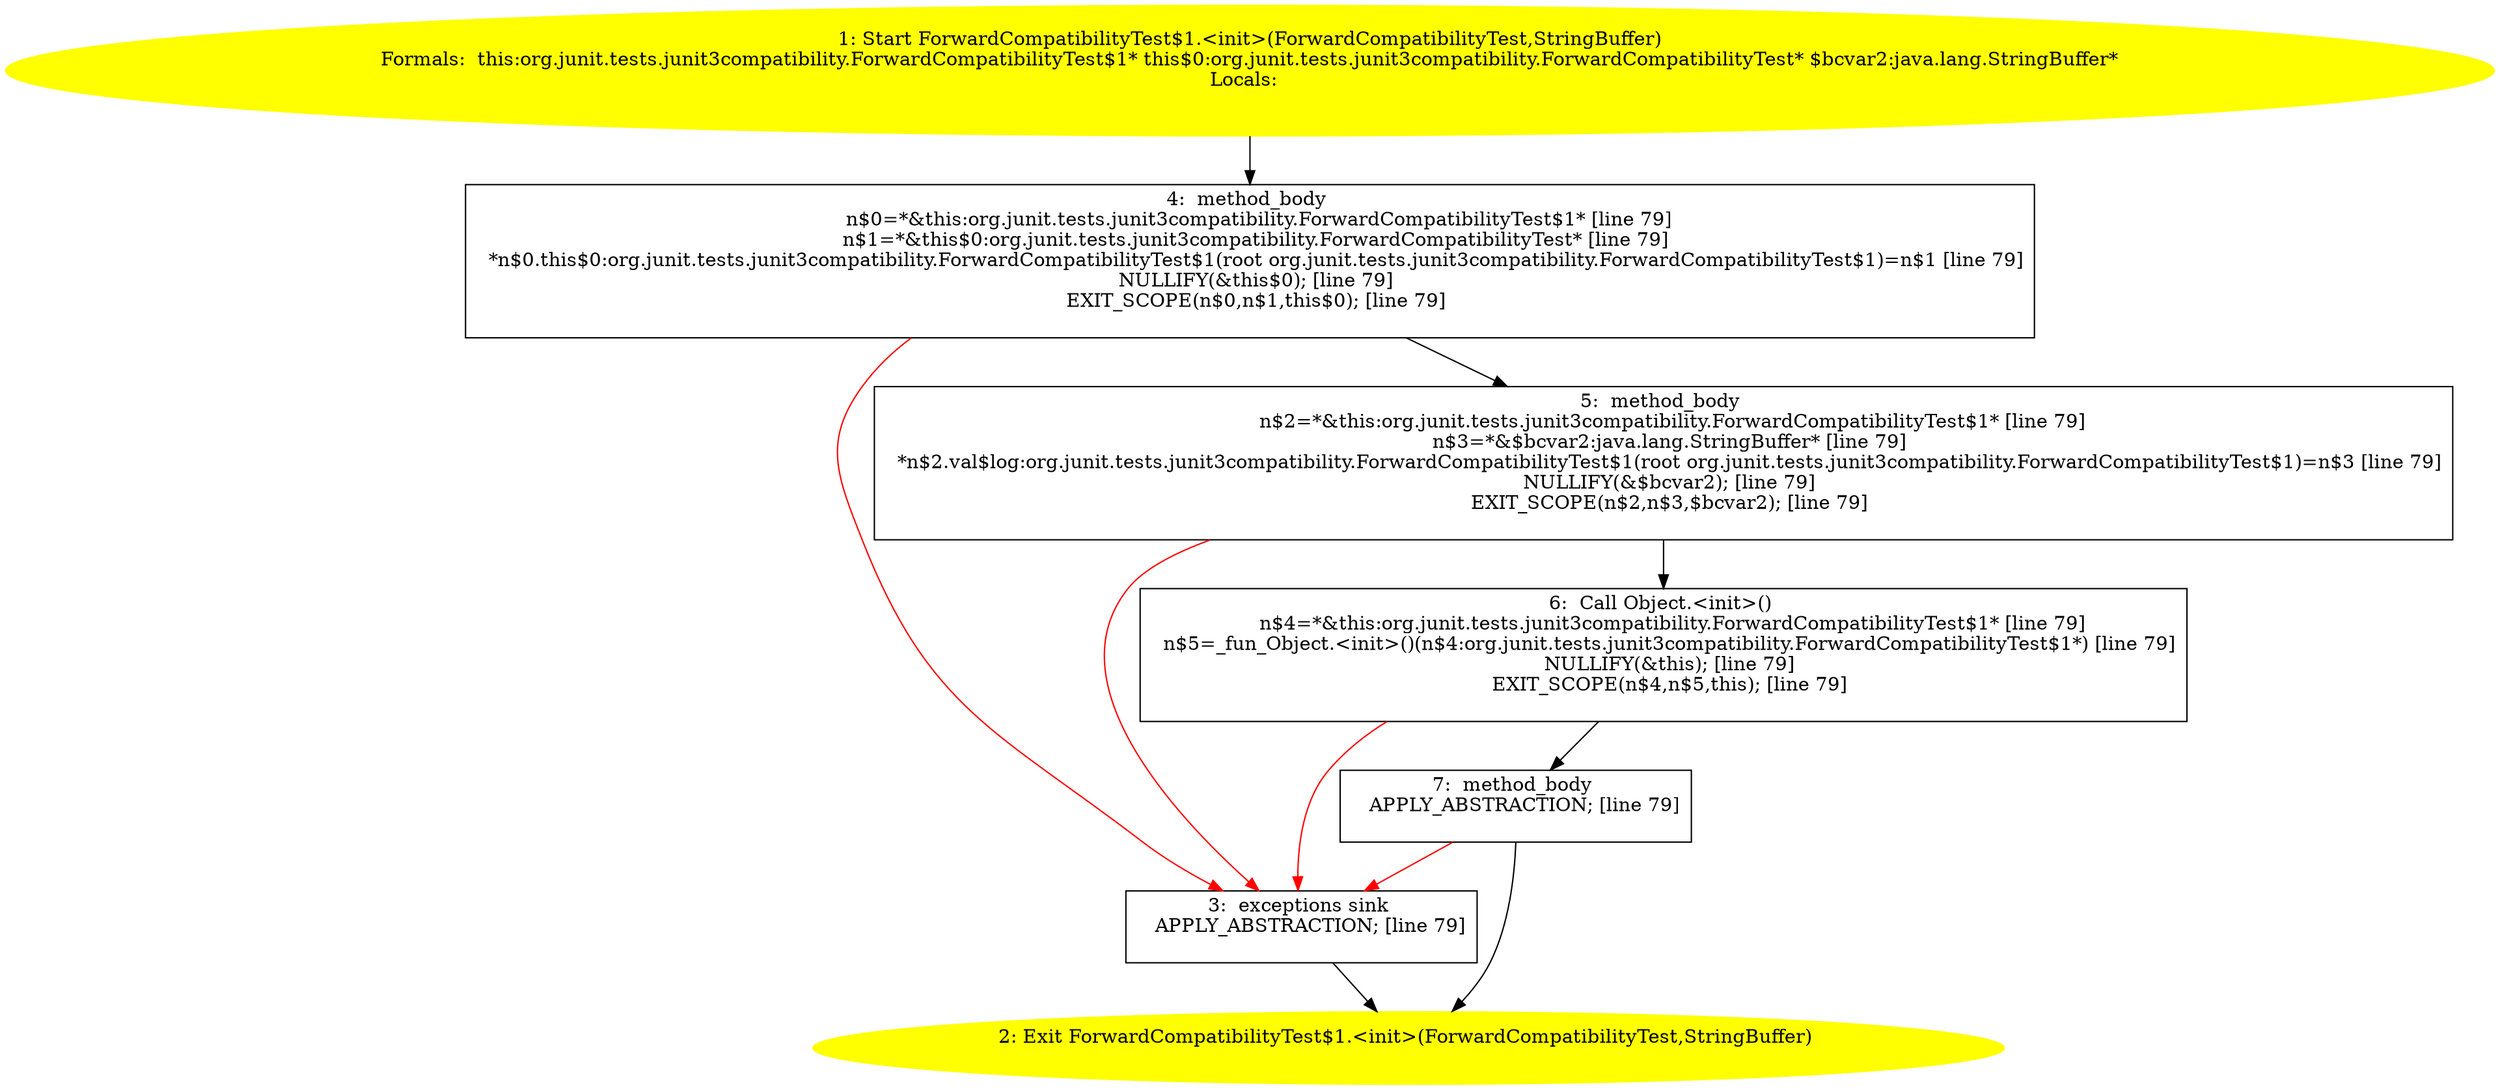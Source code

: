 /* @generated */
digraph cfg {
"org.junit.tests.junit3compatibility.ForwardCompatibilityTest$1.<init>(org.junit.tests.junit3compatib.051f5e520ea644509858a7e1c805c531_1" [label="1: Start ForwardCompatibilityTest$1.<init>(ForwardCompatibilityTest,StringBuffer)\nFormals:  this:org.junit.tests.junit3compatibility.ForwardCompatibilityTest$1* this$0:org.junit.tests.junit3compatibility.ForwardCompatibilityTest* $bcvar2:java.lang.StringBuffer*\nLocals:  \n  " color=yellow style=filled]
	

	 "org.junit.tests.junit3compatibility.ForwardCompatibilityTest$1.<init>(org.junit.tests.junit3compatib.051f5e520ea644509858a7e1c805c531_1" -> "org.junit.tests.junit3compatibility.ForwardCompatibilityTest$1.<init>(org.junit.tests.junit3compatib.051f5e520ea644509858a7e1c805c531_4" ;
"org.junit.tests.junit3compatibility.ForwardCompatibilityTest$1.<init>(org.junit.tests.junit3compatib.051f5e520ea644509858a7e1c805c531_2" [label="2: Exit ForwardCompatibilityTest$1.<init>(ForwardCompatibilityTest,StringBuffer) \n  " color=yellow style=filled]
	

"org.junit.tests.junit3compatibility.ForwardCompatibilityTest$1.<init>(org.junit.tests.junit3compatib.051f5e520ea644509858a7e1c805c531_3" [label="3:  exceptions sink \n   APPLY_ABSTRACTION; [line 79]\n " shape="box"]
	

	 "org.junit.tests.junit3compatibility.ForwardCompatibilityTest$1.<init>(org.junit.tests.junit3compatib.051f5e520ea644509858a7e1c805c531_3" -> "org.junit.tests.junit3compatibility.ForwardCompatibilityTest$1.<init>(org.junit.tests.junit3compatib.051f5e520ea644509858a7e1c805c531_2" ;
"org.junit.tests.junit3compatibility.ForwardCompatibilityTest$1.<init>(org.junit.tests.junit3compatib.051f5e520ea644509858a7e1c805c531_4" [label="4:  method_body \n   n$0=*&this:org.junit.tests.junit3compatibility.ForwardCompatibilityTest$1* [line 79]\n  n$1=*&this$0:org.junit.tests.junit3compatibility.ForwardCompatibilityTest* [line 79]\n  *n$0.this$0:org.junit.tests.junit3compatibility.ForwardCompatibilityTest$1(root org.junit.tests.junit3compatibility.ForwardCompatibilityTest$1)=n$1 [line 79]\n  NULLIFY(&this$0); [line 79]\n  EXIT_SCOPE(n$0,n$1,this$0); [line 79]\n " shape="box"]
	

	 "org.junit.tests.junit3compatibility.ForwardCompatibilityTest$1.<init>(org.junit.tests.junit3compatib.051f5e520ea644509858a7e1c805c531_4" -> "org.junit.tests.junit3compatibility.ForwardCompatibilityTest$1.<init>(org.junit.tests.junit3compatib.051f5e520ea644509858a7e1c805c531_5" ;
	 "org.junit.tests.junit3compatibility.ForwardCompatibilityTest$1.<init>(org.junit.tests.junit3compatib.051f5e520ea644509858a7e1c805c531_4" -> "org.junit.tests.junit3compatibility.ForwardCompatibilityTest$1.<init>(org.junit.tests.junit3compatib.051f5e520ea644509858a7e1c805c531_3" [color="red" ];
"org.junit.tests.junit3compatibility.ForwardCompatibilityTest$1.<init>(org.junit.tests.junit3compatib.051f5e520ea644509858a7e1c805c531_5" [label="5:  method_body \n   n$2=*&this:org.junit.tests.junit3compatibility.ForwardCompatibilityTest$1* [line 79]\n  n$3=*&$bcvar2:java.lang.StringBuffer* [line 79]\n  *n$2.val$log:org.junit.tests.junit3compatibility.ForwardCompatibilityTest$1(root org.junit.tests.junit3compatibility.ForwardCompatibilityTest$1)=n$3 [line 79]\n  NULLIFY(&$bcvar2); [line 79]\n  EXIT_SCOPE(n$2,n$3,$bcvar2); [line 79]\n " shape="box"]
	

	 "org.junit.tests.junit3compatibility.ForwardCompatibilityTest$1.<init>(org.junit.tests.junit3compatib.051f5e520ea644509858a7e1c805c531_5" -> "org.junit.tests.junit3compatibility.ForwardCompatibilityTest$1.<init>(org.junit.tests.junit3compatib.051f5e520ea644509858a7e1c805c531_6" ;
	 "org.junit.tests.junit3compatibility.ForwardCompatibilityTest$1.<init>(org.junit.tests.junit3compatib.051f5e520ea644509858a7e1c805c531_5" -> "org.junit.tests.junit3compatibility.ForwardCompatibilityTest$1.<init>(org.junit.tests.junit3compatib.051f5e520ea644509858a7e1c805c531_3" [color="red" ];
"org.junit.tests.junit3compatibility.ForwardCompatibilityTest$1.<init>(org.junit.tests.junit3compatib.051f5e520ea644509858a7e1c805c531_6" [label="6:  Call Object.<init>() \n   n$4=*&this:org.junit.tests.junit3compatibility.ForwardCompatibilityTest$1* [line 79]\n  n$5=_fun_Object.<init>()(n$4:org.junit.tests.junit3compatibility.ForwardCompatibilityTest$1*) [line 79]\n  NULLIFY(&this); [line 79]\n  EXIT_SCOPE(n$4,n$5,this); [line 79]\n " shape="box"]
	

	 "org.junit.tests.junit3compatibility.ForwardCompatibilityTest$1.<init>(org.junit.tests.junit3compatib.051f5e520ea644509858a7e1c805c531_6" -> "org.junit.tests.junit3compatibility.ForwardCompatibilityTest$1.<init>(org.junit.tests.junit3compatib.051f5e520ea644509858a7e1c805c531_7" ;
	 "org.junit.tests.junit3compatibility.ForwardCompatibilityTest$1.<init>(org.junit.tests.junit3compatib.051f5e520ea644509858a7e1c805c531_6" -> "org.junit.tests.junit3compatibility.ForwardCompatibilityTest$1.<init>(org.junit.tests.junit3compatib.051f5e520ea644509858a7e1c805c531_3" [color="red" ];
"org.junit.tests.junit3compatibility.ForwardCompatibilityTest$1.<init>(org.junit.tests.junit3compatib.051f5e520ea644509858a7e1c805c531_7" [label="7:  method_body \n   APPLY_ABSTRACTION; [line 79]\n " shape="box"]
	

	 "org.junit.tests.junit3compatibility.ForwardCompatibilityTest$1.<init>(org.junit.tests.junit3compatib.051f5e520ea644509858a7e1c805c531_7" -> "org.junit.tests.junit3compatibility.ForwardCompatibilityTest$1.<init>(org.junit.tests.junit3compatib.051f5e520ea644509858a7e1c805c531_2" ;
	 "org.junit.tests.junit3compatibility.ForwardCompatibilityTest$1.<init>(org.junit.tests.junit3compatib.051f5e520ea644509858a7e1c805c531_7" -> "org.junit.tests.junit3compatibility.ForwardCompatibilityTest$1.<init>(org.junit.tests.junit3compatib.051f5e520ea644509858a7e1c805c531_3" [color="red" ];
}
